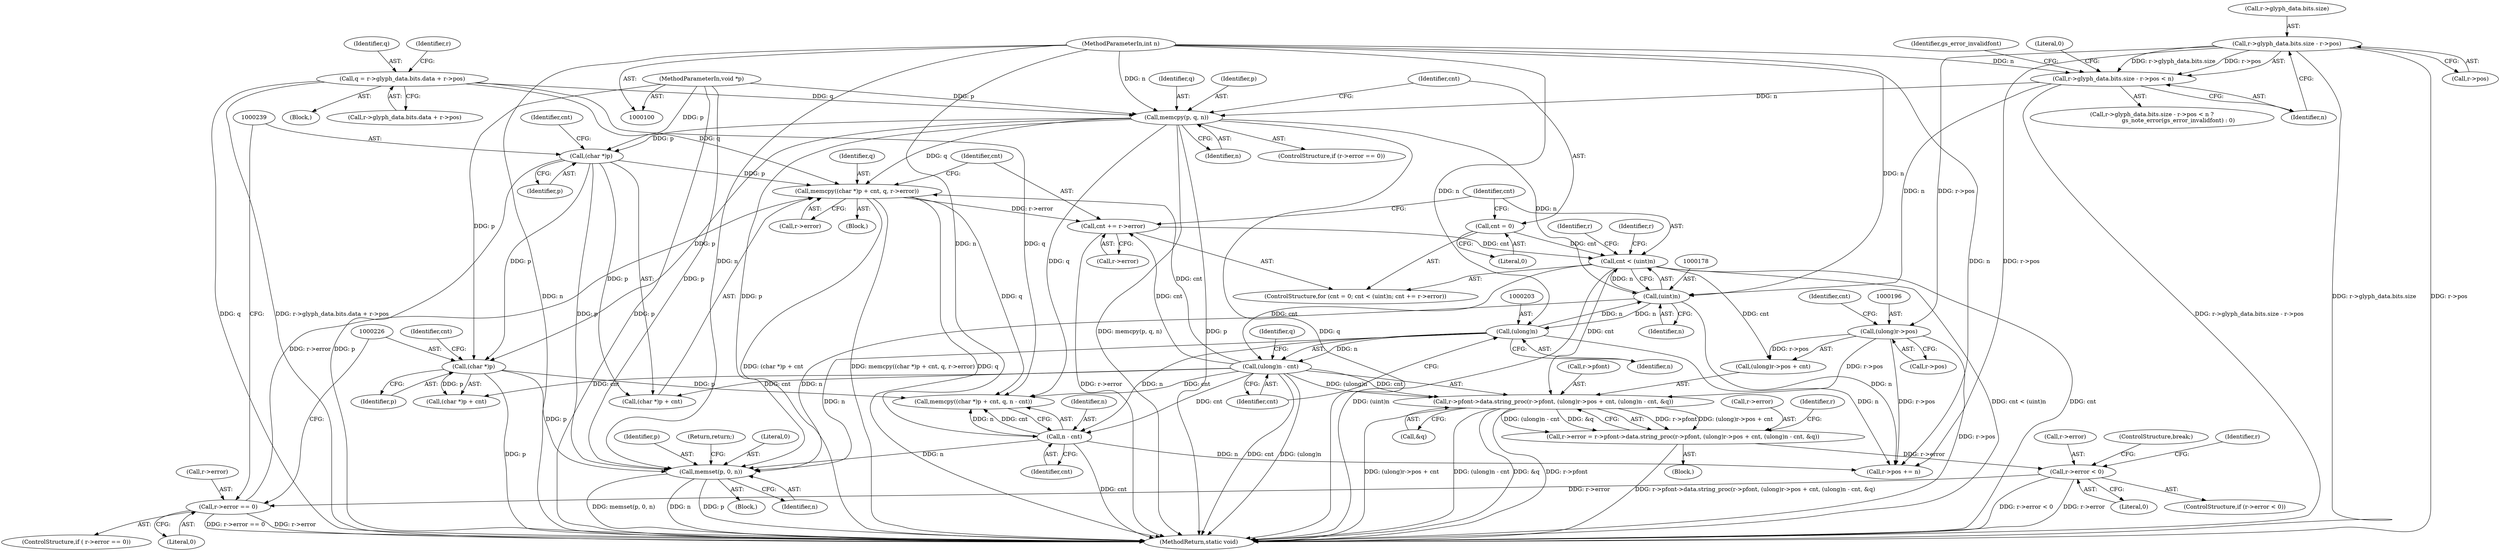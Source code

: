digraph "1_ghostscript_937ccd17ac65935633b2ebc06cb7089b91e17e6b@API" {
"1000251" [label="(Call,memset(p, 0, n))"];
"1000225" [label="(Call,(char *)p)"];
"1000238" [label="(Call,(char *)p)"];
"1000166" [label="(Call,memcpy(p, q, n))"];
"1000102" [label="(MethodParameterIn,void *p)"];
"1000126" [label="(Call,q = r->glyph_data.bits.data + r->pos)"];
"1000144" [label="(Call,r->glyph_data.bits.size - r->pos < n)"];
"1000145" [label="(Call,r->glyph_data.bits.size - r->pos)"];
"1000103" [label="(MethodParameterIn,int n)"];
"1000177" [label="(Call,(uint)n)"];
"1000202" [label="(Call,(ulong)n)"];
"1000230" [label="(Call,n - cnt)"];
"1000201" [label="(Call,(ulong)n - cnt)"];
"1000175" [label="(Call,cnt < (uint)n)"];
"1000180" [label="(Call,cnt += r->error)"];
"1000236" [label="(Call,memcpy((char *)p + cnt, q, r->error))"];
"1000217" [label="(Call,r->error == 0)"];
"1000209" [label="(Call,r->error < 0)"];
"1000186" [label="(Call,r->error = r->pfont->data.string_proc(r->pfont, (ulong)r->pos + cnt, (ulong)n - cnt, &q))"];
"1000190" [label="(Call,r->pfont->data.string_proc(r->pfont, (ulong)r->pos + cnt, (ulong)n - cnt, &q))"];
"1000195" [label="(Call,(ulong)r->pos)"];
"1000172" [label="(Call,cnt = 0)"];
"1000143" [label="(Call,r->glyph_data.bits.size - r->pos < n ?\n                             gs_note_error(gs_error_invalidfont) : 0)"];
"1000175" [label="(Call,cnt < (uint)n)"];
"1000180" [label="(Call,cnt += r->error)"];
"1000141" [label="(Identifier,r)"];
"1000169" [label="(Identifier,n)"];
"1000159" [label="(Literal,0)"];
"1000191" [label="(Call,r->pfont)"];
"1000210" [label="(Call,r->error)"];
"1000177" [label="(Call,(uint)n)"];
"1000235" [label="(Block,)"];
"1000254" [label="(Identifier,n)"];
"1000194" [label="(Call,(ulong)r->pos + cnt)"];
"1000253" [label="(Literal,0)"];
"1000190" [label="(Call,r->pfont->data.string_proc(r->pfont, (ulong)r->pos + cnt, (ulong)n - cnt, &q))"];
"1000213" [label="(Literal,0)"];
"1000102" [label="(MethodParameterIn,void *p)"];
"1000256" [label="(Call,r->pos += n)"];
"1000197" [label="(Call,r->pos)"];
"1000209" [label="(Call,r->error < 0)"];
"1000242" [label="(Identifier,q)"];
"1000187" [label="(Call,r->error)"];
"1000127" [label="(Identifier,q)"];
"1000214" [label="(ControlStructure,break;)"];
"1000261" [label="(MethodReturn,static void)"];
"1000208" [label="(ControlStructure,if (r->error < 0))"];
"1000181" [label="(Identifier,cnt)"];
"1000217" [label="(Call,r->error == 0)"];
"1000128" [label="(Call,r->glyph_data.bits.data + r->pos)"];
"1000206" [label="(Call,&q)"];
"1000156" [label="(Identifier,n)"];
"1000167" [label="(Identifier,p)"];
"1000250" [label="(Block,)"];
"1000145" [label="(Call,r->glyph_data.bits.size - r->pos)"];
"1000126" [label="(Call,q = r->glyph_data.bits.data + r->pos)"];
"1000232" [label="(Identifier,cnt)"];
"1000168" [label="(Identifier,q)"];
"1000227" [label="(Identifier,p)"];
"1000172" [label="(Call,cnt = 0)"];
"1000236" [label="(Call,memcpy((char *)p + cnt, q, r->error))"];
"1000186" [label="(Call,r->error = r->pfont->data.string_proc(r->pfont, (ulong)r->pos + cnt, (ulong)n - cnt, &q))"];
"1000230" [label="(Call,n - cnt)"];
"1000251" [label="(Call,memset(p, 0, n))"];
"1000231" [label="(Identifier,n)"];
"1000166" [label="(Call,memcpy(p, q, n))"];
"1000144" [label="(Call,r->glyph_data.bits.size - r->pos < n)"];
"1000248" [label="(Identifier,r)"];
"1000204" [label="(Identifier,n)"];
"1000185" [label="(Block,)"];
"1000125" [label="(Block,)"];
"1000182" [label="(Call,r->error)"];
"1000223" [label="(Call,memcpy((char *)p + cnt, q, n - cnt))"];
"1000173" [label="(Identifier,cnt)"];
"1000195" [label="(Call,(ulong)r->pos)"];
"1000238" [label="(Call,(char *)p)"];
"1000237" [label="(Call,(char *)p + cnt)"];
"1000158" [label="(Identifier,gs_error_invalidfont)"];
"1000240" [label="(Identifier,p)"];
"1000202" [label="(Call,(ulong)n)"];
"1000224" [label="(Call,(char *)p + cnt)"];
"1000219" [label="(Identifier,r)"];
"1000201" [label="(Call,(ulong)n - cnt)"];
"1000211" [label="(Identifier,r)"];
"1000205" [label="(Identifier,cnt)"];
"1000176" [label="(Identifier,cnt)"];
"1000160" [label="(ControlStructure,if (r->error == 0))"];
"1000216" [label="(ControlStructure,if ( r->error == 0))"];
"1000153" [label="(Call,r->pos)"];
"1000241" [label="(Identifier,cnt)"];
"1000228" [label="(Identifier,cnt)"];
"1000103" [label="(MethodParameterIn,int n)"];
"1000221" [label="(Literal,0)"];
"1000174" [label="(Literal,0)"];
"1000243" [label="(Call,r->error)"];
"1000171" [label="(ControlStructure,for (cnt = 0; cnt < (uint)n; cnt += r->error))"];
"1000200" [label="(Identifier,cnt)"];
"1000225" [label="(Call,(char *)p)"];
"1000207" [label="(Identifier,q)"];
"1000179" [label="(Identifier,n)"];
"1000146" [label="(Call,r->glyph_data.bits.size)"];
"1000188" [label="(Identifier,r)"];
"1000218" [label="(Call,r->error)"];
"1000252" [label="(Identifier,p)"];
"1000255" [label="(Return,return;)"];
"1000251" -> "1000250"  [label="AST: "];
"1000251" -> "1000254"  [label="CFG: "];
"1000252" -> "1000251"  [label="AST: "];
"1000253" -> "1000251"  [label="AST: "];
"1000254" -> "1000251"  [label="AST: "];
"1000255" -> "1000251"  [label="CFG: "];
"1000251" -> "1000261"  [label="DDG: memset(p, 0, n)"];
"1000251" -> "1000261"  [label="DDG: n"];
"1000251" -> "1000261"  [label="DDG: p"];
"1000225" -> "1000251"  [label="DDG: p"];
"1000238" -> "1000251"  [label="DDG: p"];
"1000166" -> "1000251"  [label="DDG: p"];
"1000102" -> "1000251"  [label="DDG: p"];
"1000177" -> "1000251"  [label="DDG: n"];
"1000230" -> "1000251"  [label="DDG: n"];
"1000202" -> "1000251"  [label="DDG: n"];
"1000103" -> "1000251"  [label="DDG: n"];
"1000225" -> "1000224"  [label="AST: "];
"1000225" -> "1000227"  [label="CFG: "];
"1000226" -> "1000225"  [label="AST: "];
"1000227" -> "1000225"  [label="AST: "];
"1000228" -> "1000225"  [label="CFG: "];
"1000225" -> "1000261"  [label="DDG: p"];
"1000225" -> "1000223"  [label="DDG: p"];
"1000225" -> "1000224"  [label="DDG: p"];
"1000238" -> "1000225"  [label="DDG: p"];
"1000166" -> "1000225"  [label="DDG: p"];
"1000102" -> "1000225"  [label="DDG: p"];
"1000238" -> "1000237"  [label="AST: "];
"1000238" -> "1000240"  [label="CFG: "];
"1000239" -> "1000238"  [label="AST: "];
"1000240" -> "1000238"  [label="AST: "];
"1000241" -> "1000238"  [label="CFG: "];
"1000238" -> "1000261"  [label="DDG: p"];
"1000238" -> "1000236"  [label="DDG: p"];
"1000238" -> "1000237"  [label="DDG: p"];
"1000166" -> "1000238"  [label="DDG: p"];
"1000102" -> "1000238"  [label="DDG: p"];
"1000166" -> "1000160"  [label="AST: "];
"1000166" -> "1000169"  [label="CFG: "];
"1000167" -> "1000166"  [label="AST: "];
"1000168" -> "1000166"  [label="AST: "];
"1000169" -> "1000166"  [label="AST: "];
"1000173" -> "1000166"  [label="CFG: "];
"1000166" -> "1000261"  [label="DDG: q"];
"1000166" -> "1000261"  [label="DDG: memcpy(p, q, n)"];
"1000166" -> "1000261"  [label="DDG: p"];
"1000102" -> "1000166"  [label="DDG: p"];
"1000126" -> "1000166"  [label="DDG: q"];
"1000144" -> "1000166"  [label="DDG: n"];
"1000103" -> "1000166"  [label="DDG: n"];
"1000166" -> "1000177"  [label="DDG: n"];
"1000166" -> "1000223"  [label="DDG: q"];
"1000166" -> "1000236"  [label="DDG: q"];
"1000102" -> "1000100"  [label="AST: "];
"1000102" -> "1000261"  [label="DDG: p"];
"1000126" -> "1000125"  [label="AST: "];
"1000126" -> "1000128"  [label="CFG: "];
"1000127" -> "1000126"  [label="AST: "];
"1000128" -> "1000126"  [label="AST: "];
"1000141" -> "1000126"  [label="CFG: "];
"1000126" -> "1000261"  [label="DDG: r->glyph_data.bits.data + r->pos"];
"1000126" -> "1000261"  [label="DDG: q"];
"1000126" -> "1000223"  [label="DDG: q"];
"1000126" -> "1000236"  [label="DDG: q"];
"1000144" -> "1000143"  [label="AST: "];
"1000144" -> "1000156"  [label="CFG: "];
"1000145" -> "1000144"  [label="AST: "];
"1000156" -> "1000144"  [label="AST: "];
"1000158" -> "1000144"  [label="CFG: "];
"1000159" -> "1000144"  [label="CFG: "];
"1000144" -> "1000261"  [label="DDG: r->glyph_data.bits.size - r->pos"];
"1000145" -> "1000144"  [label="DDG: r->glyph_data.bits.size"];
"1000145" -> "1000144"  [label="DDG: r->pos"];
"1000103" -> "1000144"  [label="DDG: n"];
"1000144" -> "1000177"  [label="DDG: n"];
"1000145" -> "1000153"  [label="CFG: "];
"1000146" -> "1000145"  [label="AST: "];
"1000153" -> "1000145"  [label="AST: "];
"1000156" -> "1000145"  [label="CFG: "];
"1000145" -> "1000261"  [label="DDG: r->pos"];
"1000145" -> "1000261"  [label="DDG: r->glyph_data.bits.size"];
"1000145" -> "1000195"  [label="DDG: r->pos"];
"1000145" -> "1000256"  [label="DDG: r->pos"];
"1000103" -> "1000100"  [label="AST: "];
"1000103" -> "1000261"  [label="DDG: n"];
"1000103" -> "1000177"  [label="DDG: n"];
"1000103" -> "1000202"  [label="DDG: n"];
"1000103" -> "1000230"  [label="DDG: n"];
"1000103" -> "1000256"  [label="DDG: n"];
"1000177" -> "1000175"  [label="AST: "];
"1000177" -> "1000179"  [label="CFG: "];
"1000178" -> "1000177"  [label="AST: "];
"1000179" -> "1000177"  [label="AST: "];
"1000175" -> "1000177"  [label="CFG: "];
"1000177" -> "1000175"  [label="DDG: n"];
"1000202" -> "1000177"  [label="DDG: n"];
"1000177" -> "1000202"  [label="DDG: n"];
"1000177" -> "1000256"  [label="DDG: n"];
"1000202" -> "1000201"  [label="AST: "];
"1000202" -> "1000204"  [label="CFG: "];
"1000203" -> "1000202"  [label="AST: "];
"1000204" -> "1000202"  [label="AST: "];
"1000205" -> "1000202"  [label="CFG: "];
"1000202" -> "1000201"  [label="DDG: n"];
"1000202" -> "1000230"  [label="DDG: n"];
"1000202" -> "1000256"  [label="DDG: n"];
"1000230" -> "1000223"  [label="AST: "];
"1000230" -> "1000232"  [label="CFG: "];
"1000231" -> "1000230"  [label="AST: "];
"1000232" -> "1000230"  [label="AST: "];
"1000223" -> "1000230"  [label="CFG: "];
"1000230" -> "1000261"  [label="DDG: cnt"];
"1000230" -> "1000223"  [label="DDG: n"];
"1000230" -> "1000223"  [label="DDG: cnt"];
"1000201" -> "1000230"  [label="DDG: cnt"];
"1000230" -> "1000256"  [label="DDG: n"];
"1000201" -> "1000190"  [label="AST: "];
"1000201" -> "1000205"  [label="CFG: "];
"1000205" -> "1000201"  [label="AST: "];
"1000207" -> "1000201"  [label="CFG: "];
"1000201" -> "1000261"  [label="DDG: cnt"];
"1000201" -> "1000261"  [label="DDG: (ulong)n"];
"1000201" -> "1000180"  [label="DDG: cnt"];
"1000201" -> "1000190"  [label="DDG: (ulong)n"];
"1000201" -> "1000190"  [label="DDG: cnt"];
"1000175" -> "1000201"  [label="DDG: cnt"];
"1000201" -> "1000223"  [label="DDG: cnt"];
"1000201" -> "1000224"  [label="DDG: cnt"];
"1000201" -> "1000236"  [label="DDG: cnt"];
"1000201" -> "1000237"  [label="DDG: cnt"];
"1000175" -> "1000171"  [label="AST: "];
"1000176" -> "1000175"  [label="AST: "];
"1000188" -> "1000175"  [label="CFG: "];
"1000248" -> "1000175"  [label="CFG: "];
"1000175" -> "1000261"  [label="DDG: cnt"];
"1000175" -> "1000261"  [label="DDG: (uint)n"];
"1000175" -> "1000261"  [label="DDG: cnt < (uint)n"];
"1000180" -> "1000175"  [label="DDG: cnt"];
"1000172" -> "1000175"  [label="DDG: cnt"];
"1000175" -> "1000190"  [label="DDG: cnt"];
"1000175" -> "1000194"  [label="DDG: cnt"];
"1000180" -> "1000171"  [label="AST: "];
"1000180" -> "1000182"  [label="CFG: "];
"1000181" -> "1000180"  [label="AST: "];
"1000182" -> "1000180"  [label="AST: "];
"1000176" -> "1000180"  [label="CFG: "];
"1000180" -> "1000261"  [label="DDG: r->error"];
"1000236" -> "1000180"  [label="DDG: r->error"];
"1000236" -> "1000235"  [label="AST: "];
"1000236" -> "1000243"  [label="CFG: "];
"1000237" -> "1000236"  [label="AST: "];
"1000242" -> "1000236"  [label="AST: "];
"1000243" -> "1000236"  [label="AST: "];
"1000181" -> "1000236"  [label="CFG: "];
"1000236" -> "1000261"  [label="DDG: (char *)p + cnt"];
"1000236" -> "1000261"  [label="DDG: memcpy((char *)p + cnt, q, r->error)"];
"1000236" -> "1000261"  [label="DDG: q"];
"1000236" -> "1000223"  [label="DDG: q"];
"1000217" -> "1000236"  [label="DDG: r->error"];
"1000217" -> "1000216"  [label="AST: "];
"1000217" -> "1000221"  [label="CFG: "];
"1000218" -> "1000217"  [label="AST: "];
"1000221" -> "1000217"  [label="AST: "];
"1000226" -> "1000217"  [label="CFG: "];
"1000239" -> "1000217"  [label="CFG: "];
"1000217" -> "1000261"  [label="DDG: r->error == 0"];
"1000217" -> "1000261"  [label="DDG: r->error"];
"1000209" -> "1000217"  [label="DDG: r->error"];
"1000209" -> "1000208"  [label="AST: "];
"1000209" -> "1000213"  [label="CFG: "];
"1000210" -> "1000209"  [label="AST: "];
"1000213" -> "1000209"  [label="AST: "];
"1000214" -> "1000209"  [label="CFG: "];
"1000219" -> "1000209"  [label="CFG: "];
"1000209" -> "1000261"  [label="DDG: r->error < 0"];
"1000209" -> "1000261"  [label="DDG: r->error"];
"1000186" -> "1000209"  [label="DDG: r->error"];
"1000186" -> "1000185"  [label="AST: "];
"1000186" -> "1000190"  [label="CFG: "];
"1000187" -> "1000186"  [label="AST: "];
"1000190" -> "1000186"  [label="AST: "];
"1000211" -> "1000186"  [label="CFG: "];
"1000186" -> "1000261"  [label="DDG: r->pfont->data.string_proc(r->pfont, (ulong)r->pos + cnt, (ulong)n - cnt, &q)"];
"1000190" -> "1000186"  [label="DDG: r->pfont"];
"1000190" -> "1000186"  [label="DDG: (ulong)r->pos + cnt"];
"1000190" -> "1000186"  [label="DDG: (ulong)n - cnt"];
"1000190" -> "1000186"  [label="DDG: &q"];
"1000190" -> "1000206"  [label="CFG: "];
"1000191" -> "1000190"  [label="AST: "];
"1000194" -> "1000190"  [label="AST: "];
"1000206" -> "1000190"  [label="AST: "];
"1000190" -> "1000261"  [label="DDG: (ulong)r->pos + cnt"];
"1000190" -> "1000261"  [label="DDG: (ulong)n - cnt"];
"1000190" -> "1000261"  [label="DDG: &q"];
"1000190" -> "1000261"  [label="DDG: r->pfont"];
"1000195" -> "1000190"  [label="DDG: r->pos"];
"1000195" -> "1000194"  [label="AST: "];
"1000195" -> "1000197"  [label="CFG: "];
"1000196" -> "1000195"  [label="AST: "];
"1000197" -> "1000195"  [label="AST: "];
"1000200" -> "1000195"  [label="CFG: "];
"1000195" -> "1000261"  [label="DDG: r->pos"];
"1000195" -> "1000194"  [label="DDG: r->pos"];
"1000195" -> "1000256"  [label="DDG: r->pos"];
"1000172" -> "1000171"  [label="AST: "];
"1000172" -> "1000174"  [label="CFG: "];
"1000173" -> "1000172"  [label="AST: "];
"1000174" -> "1000172"  [label="AST: "];
"1000176" -> "1000172"  [label="CFG: "];
}
